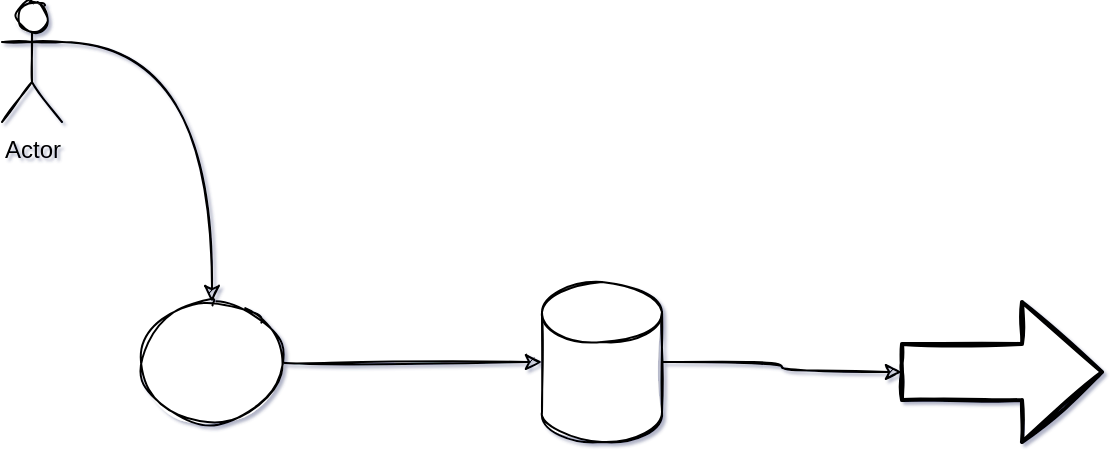 <mxfile version="19.0.2" type="github" pages="2">
  <diagram id="0d6YVnXEMLt_abe9QLZ7" name="Page-1">
    <mxGraphModel dx="1426" dy="803" grid="1" gridSize="10" guides="1" tooltips="1" connect="1" arrows="1" fold="1" page="1" pageScale="1" pageWidth="1600" pageHeight="900" background="none" math="0" shadow="1">
      <root>
        <mxCell id="0" />
        <mxCell id="1" parent="0" />
        <mxCell id="x0v3fOZ2a3Th3e30xJ1n-29" style="edgeStyle=orthogonalEdgeStyle;orthogonalLoop=1;jettySize=auto;html=1;exitX=1;exitY=0.5;exitDx=0;exitDy=0;entryX=0;entryY=0.5;entryDx=0;entryDy=0;entryPerimeter=0;sketch=1;rounded=0;curved=1;" edge="1" parent="1" source="x0v3fOZ2a3Th3e30xJ1n-27" target="x0v3fOZ2a3Th3e30xJ1n-28">
          <mxGeometry relative="1" as="geometry" />
        </mxCell>
        <mxCell id="x0v3fOZ2a3Th3e30xJ1n-27" value="" style="ellipse;whiteSpace=wrap;html=1;sketch=1;rounded=0;" vertex="1" parent="1">
          <mxGeometry x="160" y="200" width="70" height="60" as="geometry" />
        </mxCell>
        <mxCell id="Z0oYWeiuLsc5lbwJ4keX-2" style="edgeStyle=orthogonalEdgeStyle;curved=1;sketch=1;orthogonalLoop=1;jettySize=auto;html=1;exitX=1;exitY=0.5;exitDx=0;exitDy=0;exitPerimeter=0;entryX=0;entryY=0.5;entryDx=0;entryDy=0;entryPerimeter=0;" edge="1" parent="1" source="x0v3fOZ2a3Th3e30xJ1n-28" target="Z0oYWeiuLsc5lbwJ4keX-1">
          <mxGeometry relative="1" as="geometry" />
        </mxCell>
        <mxCell id="x0v3fOZ2a3Th3e30xJ1n-28" value="" style="shape=cylinder3;whiteSpace=wrap;html=1;boundedLbl=1;backgroundOutline=1;size=15;sketch=1;rounded=0;" vertex="1" parent="1">
          <mxGeometry x="360" y="190" width="60" height="80" as="geometry" />
        </mxCell>
        <mxCell id="Z0oYWeiuLsc5lbwJ4keX-1" value="" style="verticalLabelPosition=bottom;verticalAlign=top;html=1;strokeWidth=2;shape=mxgraph.arrows2.arrow;dy=0.6;dx=40;notch=0;rounded=0;sketch=1;" vertex="1" parent="1">
          <mxGeometry x="540" y="200" width="100" height="70" as="geometry" />
        </mxCell>
        <mxCell id="Z0oYWeiuLsc5lbwJ4keX-5" style="edgeStyle=orthogonalEdgeStyle;curved=1;sketch=1;orthogonalLoop=1;jettySize=auto;html=1;exitX=1;exitY=0.333;exitDx=0;exitDy=0;exitPerimeter=0;" edge="1" parent="1" source="Z0oYWeiuLsc5lbwJ4keX-4" target="x0v3fOZ2a3Th3e30xJ1n-27">
          <mxGeometry relative="1" as="geometry" />
        </mxCell>
        <mxCell id="Z0oYWeiuLsc5lbwJ4keX-4" value="Actor" style="shape=umlActor;verticalLabelPosition=bottom;verticalAlign=top;html=1;outlineConnect=0;sketch=1;" vertex="1" parent="1">
          <mxGeometry x="90" y="50" width="30" height="60" as="geometry" />
        </mxCell>
      </root>
    </mxGraphModel>
  </diagram>
  <diagram id="t26zSHEGNtqFool4imWv" name="Page-2">
    <mxGraphModel dx="1426" dy="803" grid="1" gridSize="10" guides="1" tooltips="1" connect="1" arrows="1" fold="1" page="1" pageScale="1" pageWidth="827" pageHeight="1169" math="0" shadow="0">
      <root>
        <mxCell id="0" />
        <mxCell id="1" parent="0" />
      </root>
    </mxGraphModel>
  </diagram>
</mxfile>

